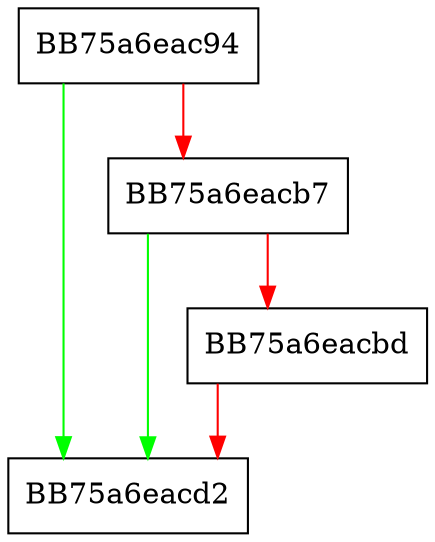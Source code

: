 digraph NotifyPluginStackLimit {
  node [shape="box"];
  graph [splines=ortho];
  BB75a6eac94 -> BB75a6eacd2 [color="green"];
  BB75a6eac94 -> BB75a6eacb7 [color="red"];
  BB75a6eacb7 -> BB75a6eacd2 [color="green"];
  BB75a6eacb7 -> BB75a6eacbd [color="red"];
  BB75a6eacbd -> BB75a6eacd2 [color="red"];
}